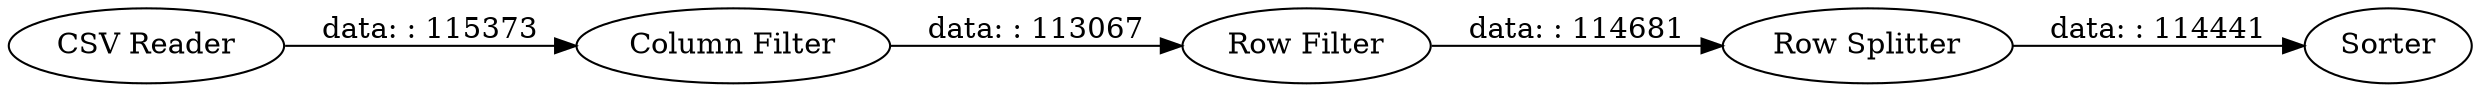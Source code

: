 digraph {
	"6826400530018464013_3" [label="Row Filter"]
	"6826400530018464013_1" [label="CSV Reader"]
	"6826400530018464013_2" [label="Column Filter"]
	"6826400530018464013_5" [label=Sorter]
	"6826400530018464013_4" [label="Row Splitter"]
	"6826400530018464013_3" -> "6826400530018464013_4" [label="data: : 114681"]
	"6826400530018464013_4" -> "6826400530018464013_5" [label="data: : 114441"]
	"6826400530018464013_1" -> "6826400530018464013_2" [label="data: : 115373"]
	"6826400530018464013_2" -> "6826400530018464013_3" [label="data: : 113067"]
	rankdir=LR
}
